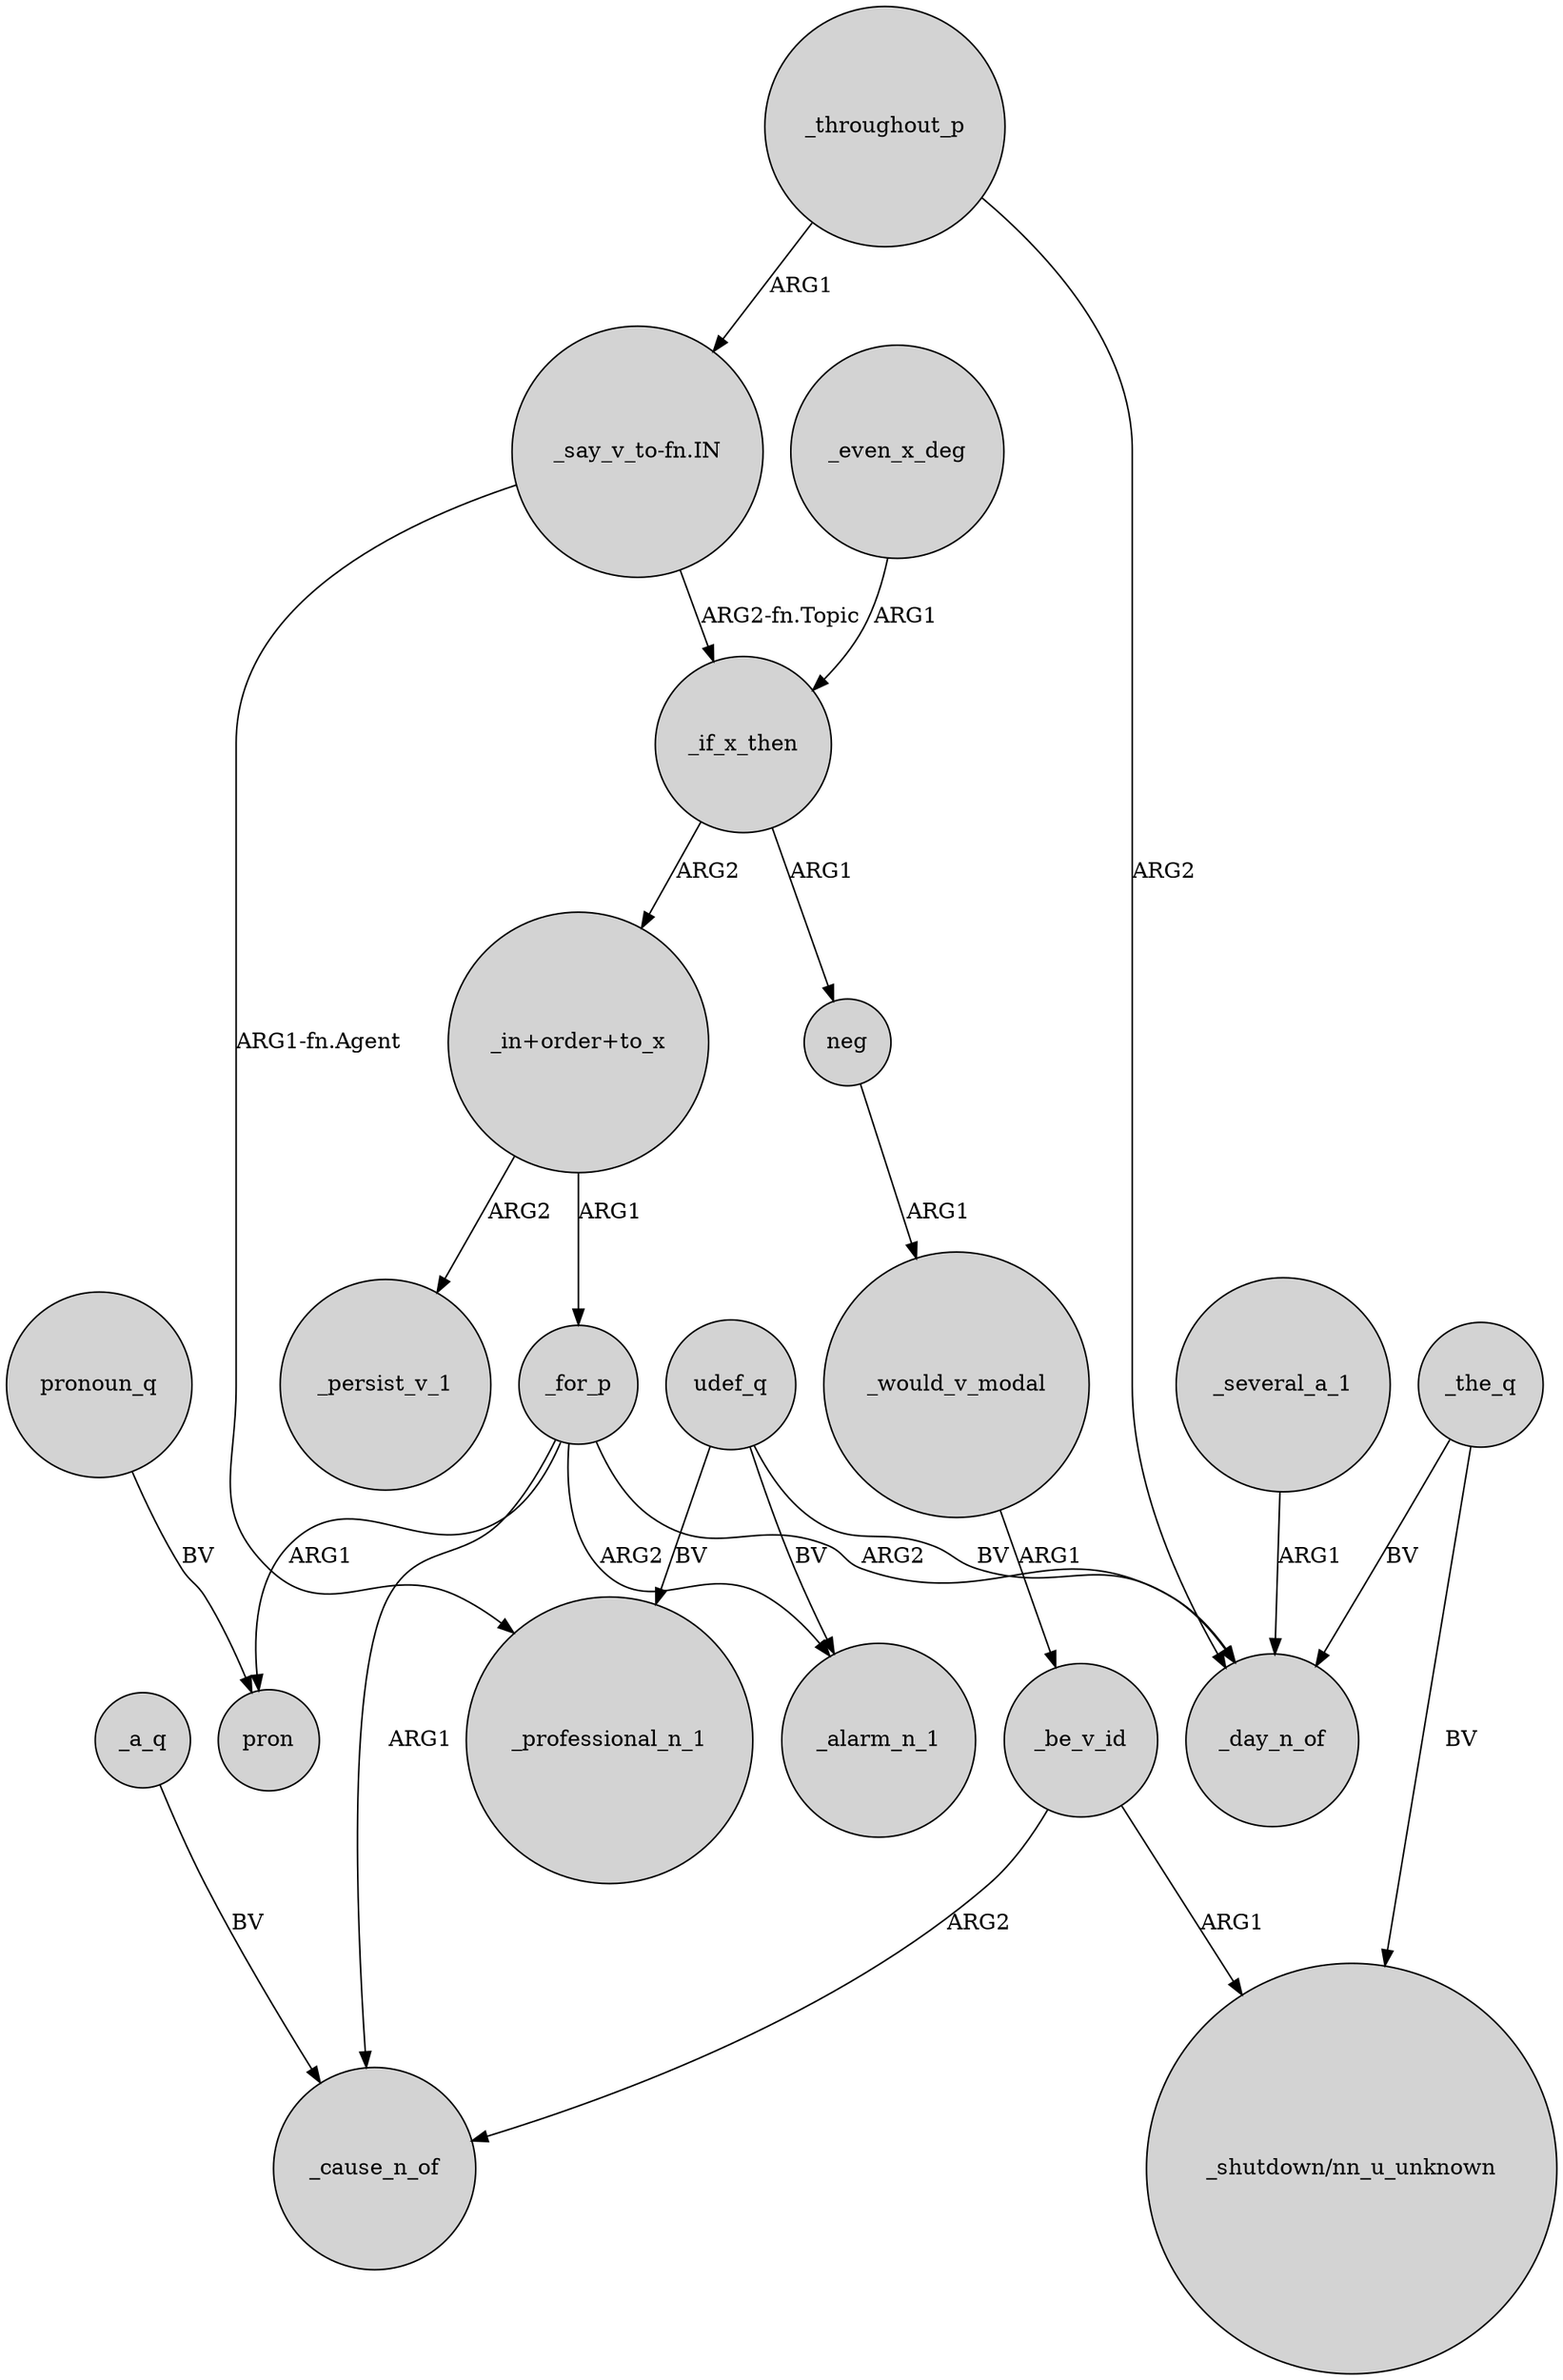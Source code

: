 digraph {
	node [shape=circle style=filled]
	neg -> _would_v_modal [label=ARG1]
	"_say_v_to-fn.IN" -> _if_x_then [label="ARG2-fn.Topic"]
	_the_q -> "_shutdown/nn_u_unknown" [label=BV]
	_if_x_then -> neg [label=ARG1]
	_for_p -> _cause_n_of [label=ARG1]
	_for_p -> _alarm_n_1 [label=ARG2]
	_even_x_deg -> _if_x_then [label=ARG1]
	_would_v_modal -> _be_v_id [label=ARG1]
	udef_q -> _day_n_of [label=BV]
	udef_q -> _alarm_n_1 [label=BV]
	_the_q -> _day_n_of [label=BV]
	pronoun_q -> pron [label=BV]
	_be_v_id -> "_shutdown/nn_u_unknown" [label=ARG1]
	_for_p -> _day_n_of [label=ARG2]
	_throughout_p -> "_say_v_to-fn.IN" [label=ARG1]
	"_in+order+to_x" -> _for_p [label=ARG1]
	"_in+order+to_x" -> _persist_v_1 [label=ARG2]
	udef_q -> _professional_n_1 [label=BV]
	_for_p -> pron [label=ARG1]
	_throughout_p -> _day_n_of [label=ARG2]
	"_say_v_to-fn.IN" -> _professional_n_1 [label="ARG1-fn.Agent"]
	_a_q -> _cause_n_of [label=BV]
	_several_a_1 -> _day_n_of [label=ARG1]
	_be_v_id -> _cause_n_of [label=ARG2]
	_if_x_then -> "_in+order+to_x" [label=ARG2]
}
